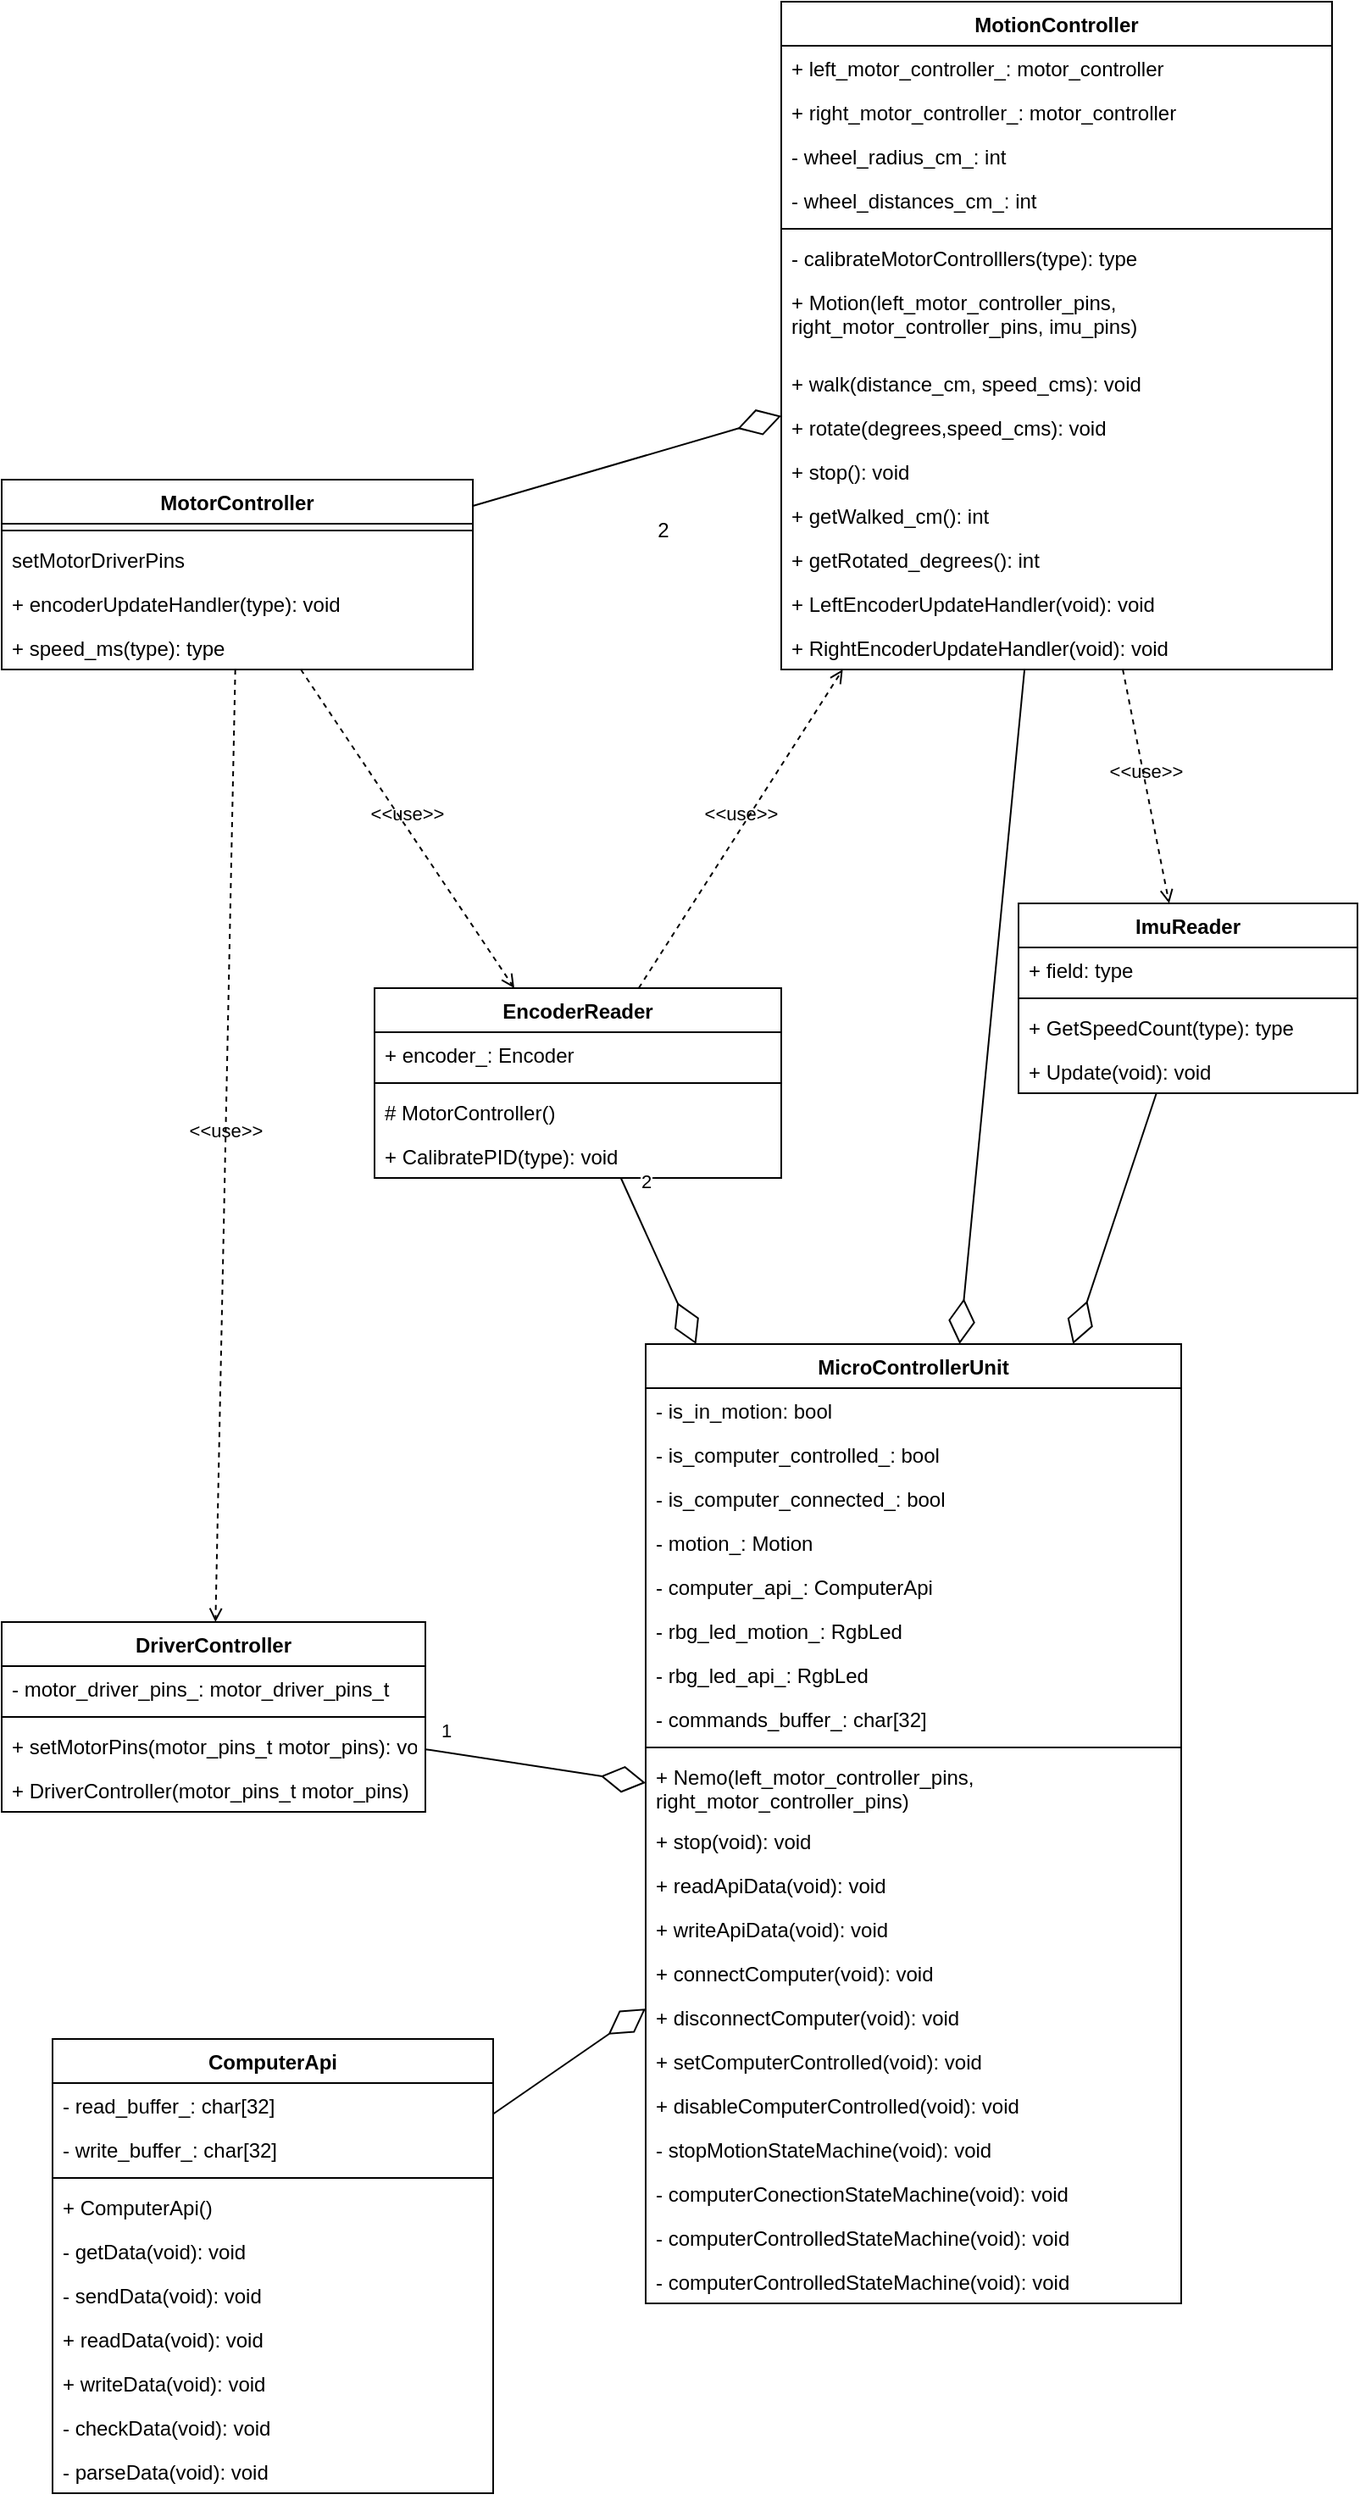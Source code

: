 <mxfile>
    <diagram id="vpgU0n-pQs8qmsETqzxo" name="Page-1">
        <mxGraphModel dx="1280" dy="2011" grid="1" gridSize="10" guides="1" tooltips="1" connect="1" arrows="1" fold="1" page="1" pageScale="1" pageWidth="850" pageHeight="1100" math="0" shadow="0">
            <root>
                <mxCell id="0"/>
                <mxCell id="1" parent="0"/>
                <mxCell id="10" value="MotorController" style="swimlane;fontStyle=1;align=center;verticalAlign=top;childLayout=stackLayout;horizontal=1;startSize=26;horizontalStack=0;resizeParent=1;resizeParentMax=0;resizeLast=0;collapsible=1;marginBottom=0;" parent="1" vertex="1">
                    <mxGeometry x="10" y="-180" width="278" height="112" as="geometry"/>
                </mxCell>
                <mxCell id="12" value="" style="line;strokeWidth=1;fillColor=none;align=left;verticalAlign=middle;spacingTop=-1;spacingLeft=3;spacingRight=3;rotatable=0;labelPosition=right;points=[];portConstraint=eastwest;" parent="10" vertex="1">
                    <mxGeometry y="26" width="278" height="8" as="geometry"/>
                </mxCell>
                <mxCell id="56" value="setMotorDriverPins" style="text;strokeColor=none;fillColor=none;align=left;verticalAlign=top;spacingLeft=4;spacingRight=4;overflow=hidden;rotatable=0;points=[[0,0.5],[1,0.5]];portConstraint=eastwest;" parent="10" vertex="1">
                    <mxGeometry y="34" width="278" height="26" as="geometry"/>
                </mxCell>
                <mxCell id="177" value="+ encoderUpdateHandler(type): void" style="text;strokeColor=none;fillColor=none;align=left;verticalAlign=top;spacingLeft=4;spacingRight=4;overflow=hidden;rotatable=0;points=[[0,0.5],[1,0.5]];portConstraint=eastwest;" parent="10" vertex="1">
                    <mxGeometry y="60" width="278" height="26" as="geometry"/>
                </mxCell>
                <mxCell id="13" value="+ speed_ms(type): type" style="text;strokeColor=none;fillColor=none;align=left;verticalAlign=top;spacingLeft=4;spacingRight=4;overflow=hidden;rotatable=0;points=[[0,0.5],[1,0.5]];portConstraint=eastwest;" parent="10" vertex="1">
                    <mxGeometry y="86" width="278" height="26" as="geometry"/>
                </mxCell>
                <mxCell id="17" value="MotionController" style="swimlane;fontStyle=1;align=center;verticalAlign=top;childLayout=stackLayout;horizontal=1;startSize=26;horizontalStack=0;resizeParent=1;resizeParentMax=0;resizeLast=0;collapsible=1;marginBottom=0;" parent="1" vertex="1">
                    <mxGeometry x="470" y="-462" width="325" height="394" as="geometry"/>
                </mxCell>
                <mxCell id="18" value="+ left_motor_controller_: motor_controller" style="text;strokeColor=none;fillColor=none;align=left;verticalAlign=top;spacingLeft=4;spacingRight=4;overflow=hidden;rotatable=0;points=[[0,0.5],[1,0.5]];portConstraint=eastwest;" parent="17" vertex="1">
                    <mxGeometry y="26" width="325" height="26" as="geometry"/>
                </mxCell>
                <mxCell id="173" value="+ right_motor_controller_: motor_controller" style="text;strokeColor=none;fillColor=none;align=left;verticalAlign=top;spacingLeft=4;spacingRight=4;overflow=hidden;rotatable=0;points=[[0,0.5],[1,0.5]];portConstraint=eastwest;" parent="17" vertex="1">
                    <mxGeometry y="52" width="325" height="26" as="geometry"/>
                </mxCell>
                <mxCell id="253" value="- wheel_radius_cm_: int" style="text;strokeColor=none;fillColor=none;align=left;verticalAlign=top;spacingLeft=4;spacingRight=4;overflow=hidden;rotatable=0;points=[[0,0.5],[1,0.5]];portConstraint=eastwest;" parent="17" vertex="1">
                    <mxGeometry y="78" width="325" height="26" as="geometry"/>
                </mxCell>
                <mxCell id="11" value="- wheel_distances_cm_: int" style="text;strokeColor=none;fillColor=none;align=left;verticalAlign=top;spacingLeft=4;spacingRight=4;overflow=hidden;rotatable=0;points=[[0,0.5],[1,0.5]];portConstraint=eastwest;" parent="17" vertex="1">
                    <mxGeometry y="104" width="325" height="26" as="geometry"/>
                </mxCell>
                <mxCell id="19" value="" style="line;strokeWidth=1;fillColor=none;align=left;verticalAlign=middle;spacingTop=-1;spacingLeft=3;spacingRight=3;rotatable=0;labelPosition=right;points=[];portConstraint=eastwest;" parent="17" vertex="1">
                    <mxGeometry y="130" width="325" height="8" as="geometry"/>
                </mxCell>
                <mxCell id="24" value="- calibrateMotorControlllers(type): type&#10;" style="text;strokeColor=none;fillColor=none;align=left;verticalAlign=top;spacingLeft=4;spacingRight=4;overflow=hidden;rotatable=0;points=[[0,0.5],[1,0.5]];portConstraint=eastwest;" parent="17" vertex="1">
                    <mxGeometry y="138" width="325" height="26" as="geometry"/>
                </mxCell>
                <mxCell id="48" value="+ Motion(left_motor_controller_pins,&#10;right_motor_controller_pins, imu_pins)&#10;" style="text;strokeColor=none;fillColor=none;align=left;verticalAlign=top;spacingLeft=4;spacingRight=4;overflow=hidden;rotatable=0;points=[[0,0.5],[1,0.5]];portConstraint=eastwest;" parent="17" vertex="1">
                    <mxGeometry y="164" width="325" height="48" as="geometry"/>
                </mxCell>
                <mxCell id="o7iPWY8rlKYIZciFLh4Z-64" value="+ walk(distance_cm, speed_cms): void&#10;" style="text;strokeColor=none;fillColor=none;align=left;verticalAlign=top;spacingLeft=4;spacingRight=4;overflow=hidden;rotatable=0;points=[[0,0.5],[1,0.5]];portConstraint=eastwest;" parent="17" vertex="1">
                    <mxGeometry y="212" width="325" height="26" as="geometry"/>
                </mxCell>
                <mxCell id="o7iPWY8rlKYIZciFLh4Z-65" value="+ rotate(degrees,speed_cms): void&#10;" style="text;strokeColor=none;fillColor=none;align=left;verticalAlign=top;spacingLeft=4;spacingRight=4;overflow=hidden;rotatable=0;points=[[0,0.5],[1,0.5]];portConstraint=eastwest;" parent="17" vertex="1">
                    <mxGeometry y="238" width="325" height="26" as="geometry"/>
                </mxCell>
                <mxCell id="o7iPWY8rlKYIZciFLh4Z-66" value="+ stop(): void&#10;" style="text;strokeColor=none;fillColor=none;align=left;verticalAlign=top;spacingLeft=4;spacingRight=4;overflow=hidden;rotatable=0;points=[[0,0.5],[1,0.5]];portConstraint=eastwest;" parent="17" vertex="1">
                    <mxGeometry y="264" width="325" height="26" as="geometry"/>
                </mxCell>
                <mxCell id="171" value="+ getWalked_cm(): int&#10;" style="text;strokeColor=none;fillColor=none;align=left;verticalAlign=top;spacingLeft=4;spacingRight=4;overflow=hidden;rotatable=0;points=[[0,0.5],[1,0.5]];portConstraint=eastwest;" parent="17" vertex="1">
                    <mxGeometry y="290" width="325" height="26" as="geometry"/>
                </mxCell>
                <mxCell id="172" value="+ getRotated_degrees(): int&#10;" style="text;strokeColor=none;fillColor=none;align=left;verticalAlign=top;spacingLeft=4;spacingRight=4;overflow=hidden;rotatable=0;points=[[0,0.5],[1,0.5]];portConstraint=eastwest;" parent="17" vertex="1">
                    <mxGeometry y="316" width="325" height="26" as="geometry"/>
                </mxCell>
                <mxCell id="20" value="+ LeftEncoderUpdateHandler(void): void&#10;" style="text;strokeColor=none;fillColor=none;align=left;verticalAlign=top;spacingLeft=4;spacingRight=4;overflow=hidden;rotatable=0;points=[[0,0.5],[1,0.5]];portConstraint=eastwest;" parent="17" vertex="1">
                    <mxGeometry y="342" width="325" height="26" as="geometry"/>
                </mxCell>
                <mxCell id="36" value="+ RightEncoderUpdateHandler(void): void&#10;" style="text;strokeColor=none;fillColor=none;align=left;verticalAlign=top;spacingLeft=4;spacingRight=4;overflow=hidden;rotatable=0;points=[[0,0.5],[1,0.5]];portConstraint=eastwest;" parent="17" vertex="1">
                    <mxGeometry y="368" width="325" height="26" as="geometry"/>
                </mxCell>
                <mxCell id="23" value="" style="endArrow=diamondThin;endFill=0;endSize=24;html=1;" parent="1" source="10" target="17" edge="1">
                    <mxGeometry width="160" relative="1" as="geometry">
                        <mxPoint x="-160" y="-270" as="sourcePoint"/>
                        <mxPoint x="540" y="290" as="targetPoint"/>
                    </mxGeometry>
                </mxCell>
                <mxCell id="25" value="MicroControllerUnit" style="swimlane;fontStyle=1;align=center;verticalAlign=top;childLayout=stackLayout;horizontal=1;startSize=26;horizontalStack=0;resizeParent=1;resizeParentMax=0;resizeLast=0;collapsible=1;marginBottom=0;" parent="1" vertex="1">
                    <mxGeometry x="390" y="330" width="316" height="566" as="geometry">
                        <mxRectangle x="310" y="730" width="70" height="26" as="alternateBounds"/>
                    </mxGeometry>
                </mxCell>
                <mxCell id="170" value="- is_in_motion: bool&#10;" style="text;strokeColor=none;fillColor=none;align=left;verticalAlign=top;spacingLeft=4;spacingRight=4;overflow=hidden;rotatable=0;points=[[0,0.5],[1,0.5]];portConstraint=eastwest;" parent="25" vertex="1">
                    <mxGeometry y="26" width="316" height="26" as="geometry"/>
                </mxCell>
                <mxCell id="153" value="- is_computer_controlled_: bool&#10;" style="text;strokeColor=none;fillColor=none;align=left;verticalAlign=top;spacingLeft=4;spacingRight=4;overflow=hidden;rotatable=0;points=[[0,0.5],[1,0.5]];portConstraint=eastwest;" parent="25" vertex="1">
                    <mxGeometry y="52" width="316" height="26" as="geometry"/>
                </mxCell>
                <mxCell id="175" value="- is_computer_connected_: bool&#10;" style="text;strokeColor=none;fillColor=none;align=left;verticalAlign=top;spacingLeft=4;spacingRight=4;overflow=hidden;rotatable=0;points=[[0,0.5],[1,0.5]];portConstraint=eastwest;" parent="25" vertex="1">
                    <mxGeometry y="78" width="316" height="26" as="geometry"/>
                </mxCell>
                <mxCell id="176" value="- motion_: Motion&#10;" style="text;strokeColor=none;fillColor=none;align=left;verticalAlign=top;spacingLeft=4;spacingRight=4;overflow=hidden;rotatable=0;points=[[0,0.5],[1,0.5]];portConstraint=eastwest;" parent="25" vertex="1">
                    <mxGeometry y="104" width="316" height="26" as="geometry"/>
                </mxCell>
                <mxCell id="202" value="- computer_api_: ComputerApi&#10;" style="text;strokeColor=none;fillColor=none;align=left;verticalAlign=top;spacingLeft=4;spacingRight=4;overflow=hidden;rotatable=0;points=[[0,0.5],[1,0.5]];portConstraint=eastwest;" parent="25" vertex="1">
                    <mxGeometry y="130" width="316" height="26" as="geometry"/>
                </mxCell>
                <mxCell id="203" value="- rbg_led_motion_: RgbLed&#10;" style="text;strokeColor=none;fillColor=none;align=left;verticalAlign=top;spacingLeft=4;spacingRight=4;overflow=hidden;rotatable=0;points=[[0,0.5],[1,0.5]];portConstraint=eastwest;" parent="25" vertex="1">
                    <mxGeometry y="156" width="316" height="26" as="geometry"/>
                </mxCell>
                <mxCell id="154" value="- rbg_led_api_: RgbLed&#10;" style="text;strokeColor=none;fillColor=none;align=left;verticalAlign=top;spacingLeft=4;spacingRight=4;overflow=hidden;rotatable=0;points=[[0,0.5],[1,0.5]];portConstraint=eastwest;" parent="25" vertex="1">
                    <mxGeometry y="182" width="316" height="26" as="geometry"/>
                </mxCell>
                <mxCell id="254" value="- commands_buffer_: char[32]&#10;" style="text;strokeColor=none;fillColor=none;align=left;verticalAlign=top;spacingLeft=4;spacingRight=4;overflow=hidden;rotatable=0;points=[[0,0.5],[1,0.5]];portConstraint=eastwest;" parent="25" vertex="1">
                    <mxGeometry y="208" width="316" height="26" as="geometry"/>
                </mxCell>
                <mxCell id="28" value="" style="line;strokeWidth=1;fillColor=none;align=left;verticalAlign=middle;spacingTop=-1;spacingLeft=3;spacingRight=3;rotatable=0;labelPosition=right;points=[];portConstraint=eastwest;" parent="25" vertex="1">
                    <mxGeometry y="234" width="316" height="8" as="geometry"/>
                </mxCell>
                <mxCell id="60" value="+ Nemo(left_motor_controller_pins,&#10;right_motor_controller_pins)&#10;" style="text;strokeColor=none;fillColor=none;align=left;verticalAlign=top;spacingLeft=4;spacingRight=4;overflow=hidden;rotatable=0;points=[[0,0.5],[1,0.5]];portConstraint=eastwest;" parent="25" vertex="1">
                    <mxGeometry y="242" width="316" height="38" as="geometry"/>
                </mxCell>
                <mxCell id="166" value="+ stop(void): void&#10;" style="text;strokeColor=none;fillColor=none;align=left;verticalAlign=top;spacingLeft=4;spacingRight=4;overflow=hidden;rotatable=0;points=[[0,0.5],[1,0.5]];portConstraint=eastwest;" parent="25" vertex="1">
                    <mxGeometry y="280" width="316" height="26" as="geometry"/>
                </mxCell>
                <mxCell id="200" value="+ readApiData(void): void&#10;" style="text;strokeColor=none;fillColor=none;align=left;verticalAlign=top;spacingLeft=4;spacingRight=4;overflow=hidden;rotatable=0;points=[[0,0.5],[1,0.5]];portConstraint=eastwest;" parent="25" vertex="1">
                    <mxGeometry y="306" width="316" height="26" as="geometry"/>
                </mxCell>
                <mxCell id="201" value="+ writeApiData(void): void&#10;" style="text;strokeColor=none;fillColor=none;align=left;verticalAlign=top;spacingLeft=4;spacingRight=4;overflow=hidden;rotatable=0;points=[[0,0.5],[1,0.5]];portConstraint=eastwest;" parent="25" vertex="1">
                    <mxGeometry y="332" width="316" height="26" as="geometry"/>
                </mxCell>
                <mxCell id="159" value="+ connectComputer(void): void&#10;" style="text;strokeColor=none;fillColor=none;align=left;verticalAlign=top;spacingLeft=4;spacingRight=4;overflow=hidden;rotatable=0;points=[[0,0.5],[1,0.5]];portConstraint=eastwest;" parent="25" vertex="1">
                    <mxGeometry y="358" width="316" height="26" as="geometry"/>
                </mxCell>
                <mxCell id="160" value="+ disconnectComputer(void): void&#10;" style="text;strokeColor=none;fillColor=none;align=left;verticalAlign=top;spacingLeft=4;spacingRight=4;overflow=hidden;rotatable=0;points=[[0,0.5],[1,0.5]];portConstraint=eastwest;" parent="25" vertex="1">
                    <mxGeometry y="384" width="316" height="26" as="geometry"/>
                </mxCell>
                <mxCell id="71" value="+ setComputerControlled(void): void&#10;" style="text;strokeColor=none;fillColor=none;align=left;verticalAlign=top;spacingLeft=4;spacingRight=4;overflow=hidden;rotatable=0;points=[[0,0.5],[1,0.5]];portConstraint=eastwest;" parent="25" vertex="1">
                    <mxGeometry y="410" width="316" height="26" as="geometry"/>
                </mxCell>
                <mxCell id="72" value="+ disableComputerControlled(void): void&#10;" style="text;strokeColor=none;fillColor=none;align=left;verticalAlign=top;spacingLeft=4;spacingRight=4;overflow=hidden;rotatable=0;points=[[0,0.5],[1,0.5]];portConstraint=eastwest;" parent="25" vertex="1">
                    <mxGeometry y="436" width="316" height="26" as="geometry"/>
                </mxCell>
                <mxCell id="164" value="- stopMotionStateMachine(void): void&#10;" style="text;strokeColor=none;fillColor=none;align=left;verticalAlign=top;spacingLeft=4;spacingRight=4;overflow=hidden;rotatable=0;points=[[0,0.5],[1,0.5]];portConstraint=eastwest;" parent="25" vertex="1">
                    <mxGeometry y="462" width="316" height="26" as="geometry"/>
                </mxCell>
                <mxCell id="65" value="- computerConectionStateMachine(void): void&#10;" style="text;strokeColor=none;fillColor=none;align=left;verticalAlign=top;spacingLeft=4;spacingRight=4;overflow=hidden;rotatable=0;points=[[0,0.5],[1,0.5]];portConstraint=eastwest;" parent="25" vertex="1">
                    <mxGeometry y="488" width="316" height="26" as="geometry"/>
                </mxCell>
                <mxCell id="255" value="- computerControlledStateMachine(void): void&#10;" style="text;strokeColor=none;fillColor=none;align=left;verticalAlign=top;spacingLeft=4;spacingRight=4;overflow=hidden;rotatable=0;points=[[0,0.5],[1,0.5]];portConstraint=eastwest;" parent="25" vertex="1">
                    <mxGeometry y="514" width="316" height="26" as="geometry"/>
                </mxCell>
                <mxCell id="163" value="- computerControlledStateMachine(void): void&#10;" style="text;strokeColor=none;fillColor=none;align=left;verticalAlign=top;spacingLeft=4;spacingRight=4;overflow=hidden;rotatable=0;points=[[0,0.5],[1,0.5]];portConstraint=eastwest;" parent="25" vertex="1">
                    <mxGeometry y="540" width="316" height="26" as="geometry"/>
                </mxCell>
                <mxCell id="35" value="2" style="text;html=1;align=center;verticalAlign=middle;resizable=0;points=[];autosize=1;strokeColor=none;fillColor=none;" parent="1" vertex="1">
                    <mxGeometry x="390" y="-160" width="20" height="20" as="geometry"/>
                </mxCell>
                <mxCell id="43" value="ComputerApi" style="swimlane;fontStyle=1;align=center;verticalAlign=top;childLayout=stackLayout;horizontal=1;startSize=26;horizontalStack=0;resizeParent=1;resizeParentMax=0;resizeLast=0;collapsible=1;marginBottom=0;" parent="1" vertex="1">
                    <mxGeometry x="40" y="740" width="260" height="268" as="geometry"/>
                </mxCell>
                <mxCell id="152" value="- read_buffer_: char[32]&#10;" style="text;strokeColor=none;fillColor=none;align=left;verticalAlign=top;spacingLeft=4;spacingRight=4;overflow=hidden;rotatable=0;points=[[0,0.5],[1,0.5]];portConstraint=eastwest;" parent="43" vertex="1">
                    <mxGeometry y="26" width="260" height="26" as="geometry"/>
                </mxCell>
                <mxCell id="178" value="- write_buffer_: char[32]&#10;" style="text;strokeColor=none;fillColor=none;align=left;verticalAlign=top;spacingLeft=4;spacingRight=4;overflow=hidden;rotatable=0;points=[[0,0.5],[1,0.5]];portConstraint=eastwest;" parent="43" vertex="1">
                    <mxGeometry y="52" width="260" height="26" as="geometry"/>
                </mxCell>
                <mxCell id="44" value="" style="line;strokeWidth=1;fillColor=none;align=left;verticalAlign=middle;spacingTop=-1;spacingLeft=3;spacingRight=3;rotatable=0;labelPosition=right;points=[];portConstraint=eastwest;" parent="43" vertex="1">
                    <mxGeometry y="78" width="260" height="8" as="geometry"/>
                </mxCell>
                <mxCell id="45" value="+ ComputerApi()&#10;" style="text;strokeColor=none;fillColor=none;align=left;verticalAlign=top;spacingLeft=4;spacingRight=4;overflow=hidden;rotatable=0;points=[[0,0.5],[1,0.5]];portConstraint=eastwest;" parent="43" vertex="1">
                    <mxGeometry y="86" width="260" height="26" as="geometry"/>
                </mxCell>
                <mxCell id="o7iPWY8rlKYIZciFLh4Z-63" value="- getData(void): void&#10;" style="text;strokeColor=none;fillColor=none;align=left;verticalAlign=top;spacingLeft=4;spacingRight=4;overflow=hidden;rotatable=0;points=[[0,0.5],[1,0.5]];portConstraint=eastwest;" parent="43" vertex="1">
                    <mxGeometry y="112" width="260" height="26" as="geometry"/>
                </mxCell>
                <mxCell id="55" value="- sendData(void): void&#10;" style="text;strokeColor=none;fillColor=none;align=left;verticalAlign=top;spacingLeft=4;spacingRight=4;overflow=hidden;rotatable=0;points=[[0,0.5],[1,0.5]];portConstraint=eastwest;" parent="43" vertex="1">
                    <mxGeometry y="138" width="260" height="26" as="geometry"/>
                </mxCell>
                <mxCell id="o7iPWY8rlKYIZciFLh4Z-67" value="+ readData(void): void&#10;" style="text;strokeColor=none;fillColor=none;align=left;verticalAlign=top;spacingLeft=4;spacingRight=4;overflow=hidden;rotatable=0;points=[[0,0.5],[1,0.5]];portConstraint=eastwest;" parent="43" vertex="1">
                    <mxGeometry y="164" width="260" height="26" as="geometry"/>
                </mxCell>
                <mxCell id="151" value="+ writeData(void): void&#10;" style="text;strokeColor=none;fillColor=none;align=left;verticalAlign=top;spacingLeft=4;spacingRight=4;overflow=hidden;rotatable=0;points=[[0,0.5],[1,0.5]];portConstraint=eastwest;" parent="43" vertex="1">
                    <mxGeometry y="190" width="260" height="26" as="geometry"/>
                </mxCell>
                <mxCell id="64" value="- checkData(void): void&#10;" style="text;strokeColor=none;fillColor=none;align=left;verticalAlign=top;spacingLeft=4;spacingRight=4;overflow=hidden;rotatable=0;points=[[0,0.5],[1,0.5]];portConstraint=eastwest;" parent="43" vertex="1">
                    <mxGeometry y="216" width="260" height="26" as="geometry"/>
                </mxCell>
                <mxCell id="63" value="- parseData(void): void&#10;" style="text;strokeColor=none;fillColor=none;align=left;verticalAlign=top;spacingLeft=4;spacingRight=4;overflow=hidden;rotatable=0;points=[[0,0.5],[1,0.5]];portConstraint=eastwest;" parent="43" vertex="1">
                    <mxGeometry y="242" width="260" height="26" as="geometry"/>
                </mxCell>
                <mxCell id="83" value="ImuReader" style="swimlane;fontStyle=1;align=center;verticalAlign=top;childLayout=stackLayout;horizontal=1;startSize=26;horizontalStack=0;resizeParent=1;resizeParentMax=0;resizeLast=0;collapsible=1;marginBottom=0;" parent="1" vertex="1">
                    <mxGeometry x="610" y="70" width="200" height="112" as="geometry"/>
                </mxCell>
                <mxCell id="84" value="+ field: type" style="text;strokeColor=none;fillColor=none;align=left;verticalAlign=top;spacingLeft=4;spacingRight=4;overflow=hidden;rotatable=0;points=[[0,0.5],[1,0.5]];portConstraint=eastwest;" parent="83" vertex="1">
                    <mxGeometry y="26" width="200" height="26" as="geometry"/>
                </mxCell>
                <mxCell id="85" value="" style="line;strokeWidth=1;fillColor=none;align=left;verticalAlign=middle;spacingTop=-1;spacingLeft=3;spacingRight=3;rotatable=0;labelPosition=right;points=[];portConstraint=eastwest;" parent="83" vertex="1">
                    <mxGeometry y="52" width="200" height="8" as="geometry"/>
                </mxCell>
                <mxCell id="86" value="+ GetSpeedCount(type): type&#10;" style="text;strokeColor=none;fillColor=none;align=left;verticalAlign=top;spacingLeft=4;spacingRight=4;overflow=hidden;rotatable=0;points=[[0,0.5],[1,0.5]];portConstraint=eastwest;" parent="83" vertex="1">
                    <mxGeometry y="60" width="200" height="26" as="geometry"/>
                </mxCell>
                <mxCell id="87" value="+ Update(void): void&#10;" style="text;strokeColor=none;fillColor=none;align=left;verticalAlign=top;spacingLeft=4;spacingRight=4;overflow=hidden;rotatable=0;points=[[0,0.5],[1,0.5]];portConstraint=eastwest;" parent="83" vertex="1">
                    <mxGeometry y="86" width="200" height="26" as="geometry"/>
                </mxCell>
                <mxCell id="93" value="DriverController" style="swimlane;fontStyle=1;align=center;verticalAlign=top;childLayout=stackLayout;horizontal=1;startSize=26;horizontalStack=0;resizeParent=1;resizeParentMax=0;resizeLast=0;collapsible=1;marginBottom=0;strokeColor=default;" parent="1" vertex="1">
                    <mxGeometry x="10" y="494" width="250" height="112" as="geometry"/>
                </mxCell>
                <mxCell id="141" value="- motor_driver_pins_: motor_driver_pins_t" style="text;strokeColor=none;fillColor=none;align=left;verticalAlign=top;spacingLeft=4;spacingRight=4;overflow=hidden;rotatable=0;points=[[0,0.5],[1,0.5]];portConstraint=eastwest;" parent="93" vertex="1">
                    <mxGeometry y="26" width="250" height="26" as="geometry"/>
                </mxCell>
                <mxCell id="95" value="" style="line;strokeWidth=1;fillColor=none;align=left;verticalAlign=middle;spacingTop=-1;spacingLeft=3;spacingRight=3;rotatable=0;labelPosition=right;points=[];portConstraint=eastwest;" parent="93" vertex="1">
                    <mxGeometry y="52" width="250" height="8" as="geometry"/>
                </mxCell>
                <mxCell id="142" value="+ setMotorPins(motor_pins_t motor_pins): void&#10;" style="text;strokeColor=none;fillColor=none;align=left;verticalAlign=top;spacingLeft=4;spacingRight=4;overflow=hidden;rotatable=0;points=[[0,0.5],[1,0.5]];portConstraint=eastwest;" parent="93" vertex="1">
                    <mxGeometry y="60" width="250" height="26" as="geometry"/>
                </mxCell>
                <mxCell id="96" value="+ DriverController(motor_pins_t motor_pins)&#10;" style="text;strokeColor=none;fillColor=none;align=left;verticalAlign=top;spacingLeft=4;spacingRight=4;overflow=hidden;rotatable=0;points=[[0,0.5],[1,0.5]];portConstraint=eastwest;" parent="93" vertex="1">
                    <mxGeometry y="86" width="250" height="26" as="geometry"/>
                </mxCell>
                <mxCell id="150" value="" style="endArrow=diamondThin;endFill=0;endSize=24;html=1;" parent="1" source="83" target="25" edge="1">
                    <mxGeometry width="160" relative="1" as="geometry">
                        <mxPoint x="930" y="-190" as="sourcePoint"/>
                        <mxPoint x="779.424" y="-38.19" as="targetPoint"/>
                    </mxGeometry>
                </mxCell>
                <mxCell id="161" value="" style="endArrow=diamondThin;endFill=0;endSize=24;html=1;" parent="1" source="43" target="25" edge="1">
                    <mxGeometry width="160" relative="1" as="geometry">
                        <mxPoint x="279.5" y="260.004" as="sourcePoint"/>
                        <mxPoint x="30" y="392.913" as="targetPoint"/>
                    </mxGeometry>
                </mxCell>
                <mxCell id="162" value="" style="endArrow=diamondThin;endFill=0;endSize=24;html=1;" parent="1" source="17" target="25" edge="1">
                    <mxGeometry width="160" relative="1" as="geometry">
                        <mxPoint x="400" y="289.999" as="sourcePoint"/>
                        <mxPoint x="704.5" y="430.3" as="targetPoint"/>
                    </mxGeometry>
                </mxCell>
                <mxCell id="280" value="EncoderReader" style="swimlane;fontStyle=1;align=center;verticalAlign=top;childLayout=stackLayout;horizontal=1;startSize=26;horizontalStack=0;resizeParent=1;resizeParentMax=0;resizeLast=0;collapsible=1;marginBottom=0;" parent="1" vertex="1">
                    <mxGeometry x="230" y="120" width="240" height="112" as="geometry"/>
                </mxCell>
                <mxCell id="281" value="+ encoder_: Encoder" style="text;strokeColor=none;fillColor=none;align=left;verticalAlign=top;spacingLeft=4;spacingRight=4;overflow=hidden;rotatable=0;points=[[0,0.5],[1,0.5]];portConstraint=eastwest;" parent="280" vertex="1">
                    <mxGeometry y="26" width="240" height="26" as="geometry"/>
                </mxCell>
                <mxCell id="282" value="" style="line;strokeWidth=1;fillColor=none;align=left;verticalAlign=middle;spacingTop=-1;spacingLeft=3;spacingRight=3;rotatable=0;labelPosition=right;points=[];portConstraint=eastwest;" parent="280" vertex="1">
                    <mxGeometry y="52" width="240" height="8" as="geometry"/>
                </mxCell>
                <mxCell id="283" value="# MotorController()&#10;" style="text;strokeColor=none;fillColor=none;align=left;verticalAlign=top;spacingLeft=4;spacingRight=4;overflow=hidden;rotatable=0;points=[[0,0.5],[1,0.5]];portConstraint=eastwest;" parent="280" vertex="1">
                    <mxGeometry y="60" width="240" height="26" as="geometry"/>
                </mxCell>
                <mxCell id="284" value="+ CalibratePID(type): void" style="text;strokeColor=none;fillColor=none;align=left;verticalAlign=top;spacingLeft=4;spacingRight=4;overflow=hidden;rotatable=0;points=[[0,0.5],[1,0.5]];portConstraint=eastwest;" parent="280" vertex="1">
                    <mxGeometry y="86" width="240" height="26" as="geometry"/>
                </mxCell>
                <mxCell id="285" value="2" style="endArrow=diamondThin;endFill=0;endSize=24;html=1;" parent="1" source="280" target="25" edge="1">
                    <mxGeometry x="-0.84" y="12" width="160" relative="1" as="geometry">
                        <mxPoint x="116" y="649.997" as="sourcePoint"/>
                        <mxPoint x="425" y="892.746" as="targetPoint"/>
                        <mxPoint y="-1" as="offset"/>
                    </mxGeometry>
                </mxCell>
                <mxCell id="286" value="&amp;lt;&amp;lt;use&amp;gt;&amp;gt;" style="edgeStyle=none;html=1;endArrow=open;verticalAlign=bottom;dashed=1;labelBackgroundColor=none;" parent="1" source="280" target="17" edge="1">
                    <mxGeometry width="160" relative="1" as="geometry">
                        <mxPoint x="-30" y="110" as="sourcePoint"/>
                        <mxPoint x="130" y="110" as="targetPoint"/>
                    </mxGeometry>
                </mxCell>
                <mxCell id="287" value="&amp;lt;&amp;lt;use&amp;gt;&amp;gt;" style="edgeStyle=none;html=1;endArrow=open;verticalAlign=bottom;dashed=1;labelBackgroundColor=none;" parent="1" source="10" target="280" edge="1">
                    <mxGeometry width="160" relative="1" as="geometry">
                        <mxPoint x="10" y="-73.829" as="sourcePoint"/>
                        <mxPoint x="-110" y="-110" as="targetPoint"/>
                    </mxGeometry>
                </mxCell>
                <mxCell id="288" value="&amp;lt;&amp;lt;use&amp;gt;&amp;gt;" style="edgeStyle=none;html=1;endArrow=open;verticalAlign=bottom;dashed=1;labelBackgroundColor=none;" parent="1" source="10" target="93" edge="1">
                    <mxGeometry width="160" relative="1" as="geometry">
                        <mxPoint x="394.077" y="-148" as="sourcePoint"/>
                        <mxPoint x="490" y="-230" as="targetPoint"/>
                    </mxGeometry>
                </mxCell>
                <mxCell id="289" value="&amp;lt;&amp;lt;use&amp;gt;&amp;gt;" style="edgeStyle=none;html=1;endArrow=open;verticalAlign=bottom;dashed=1;labelBackgroundColor=none;" parent="1" source="17" target="83" edge="1">
                    <mxGeometry width="160" relative="1" as="geometry">
                        <mxPoint x="796.843" y="-180.0" as="sourcePoint"/>
                        <mxPoint x="739.997" y="18" as="targetPoint"/>
                    </mxGeometry>
                </mxCell>
                <mxCell id="291" value="1" style="endArrow=diamondThin;endFill=0;endSize=24;html=1;" parent="1" source="93" target="25" edge="1">
                    <mxGeometry x="-0.84" y="12" width="160" relative="1" as="geometry">
                        <mxPoint x="-160" y="310" as="sourcePoint"/>
                        <mxPoint x="280.9" y="727.045" as="targetPoint"/>
                        <mxPoint y="-1" as="offset"/>
                    </mxGeometry>
                </mxCell>
            </root>
        </mxGraphModel>
    </diagram>
</mxfile>